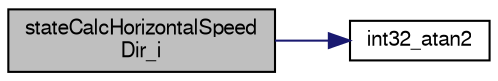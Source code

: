 digraph "stateCalcHorizontalSpeedDir_i"
{
  edge [fontname="FreeSans",fontsize="10",labelfontname="FreeSans",labelfontsize="10"];
  node [fontname="FreeSans",fontsize="10",shape=record];
  rankdir="LR";
  Node1 [label="stateCalcHorizontalSpeed\lDir_i",height=0.2,width=0.4,color="black", fillcolor="grey75", style="filled", fontcolor="black"];
  Node1 -> Node2 [color="midnightblue",fontsize="10",style="solid",fontname="FreeSans"];
  Node2 [label="int32_atan2",height=0.2,width=0.4,color="black", fillcolor="white", style="filled",URL="$pprz__trig__int_8c.html#a6956acbbebece339445b927026010cdb"];
}
